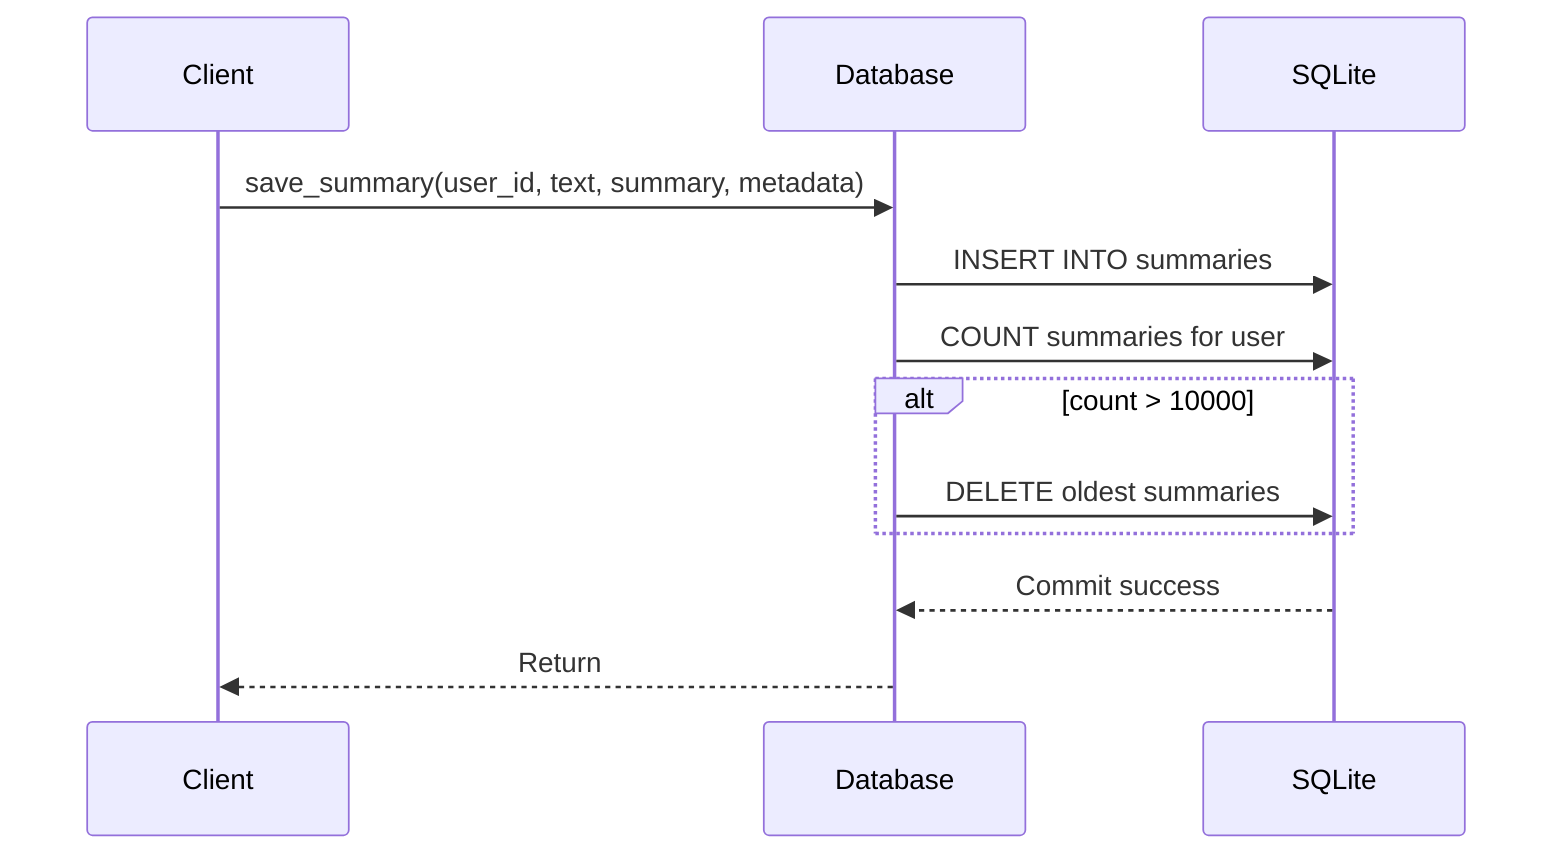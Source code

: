 sequenceDiagram
    Client->>Database: save_summary(user_id, text, summary, metadata)
    Database->>SQLite: INSERT INTO summaries
    Database->>SQLite: COUNT summaries for user
    alt count > 10000
        Database->>SQLite: DELETE oldest summaries
    end
    SQLite-->>Database: Commit success
    Database-->>Client: Return